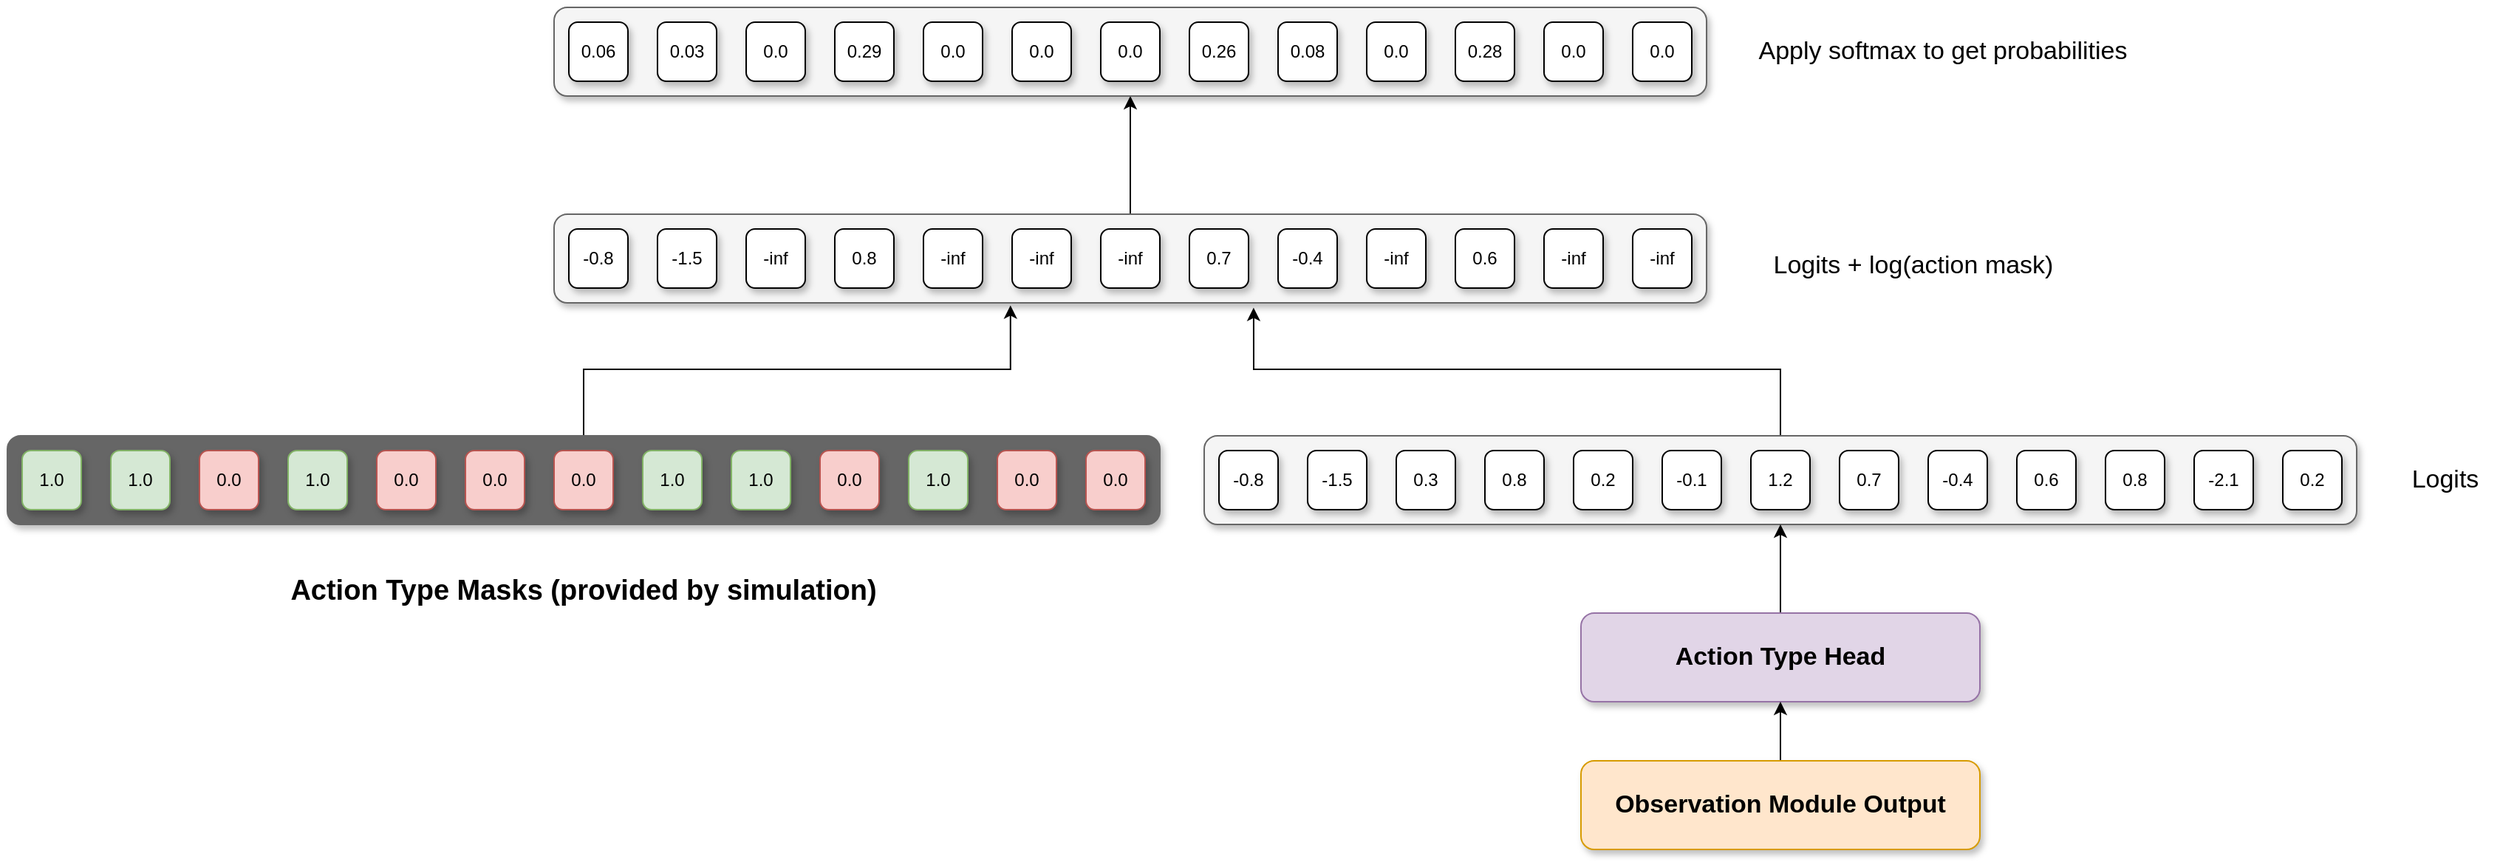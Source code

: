 <mxfile version="16.4.0" type="device"><diagram id="W8Oz_FmGc-VtGxNdQ-9o" name="Page-1"><mxGraphModel dx="2817" dy="1166" grid="1" gridSize="10" guides="1" tooltips="1" connect="1" arrows="1" fold="1" page="1" pageScale="1" pageWidth="827" pageHeight="1169" math="0" shadow="0"><root><mxCell id="0"/><mxCell id="1" parent="0"/><mxCell id="rP5TG7p8pN9az-XyXCjP-48" style="edgeStyle=orthogonalEdgeStyle;rounded=0;orthogonalLoop=1;jettySize=auto;html=1;exitX=0.5;exitY=0;exitDx=0;exitDy=0;entryX=0.607;entryY=1.055;entryDx=0;entryDy=0;entryPerimeter=0;fontSize=19;" parent="1" source="rP5TG7p8pN9az-XyXCjP-14" target="rP5TG7p8pN9az-XyXCjP-33" edge="1"><mxGeometry relative="1" as="geometry"/></mxCell><mxCell id="rP5TG7p8pN9az-XyXCjP-14" value="" style="rounded=1;whiteSpace=wrap;html=1;shadow=1;fillColor=#f5f5f5;fontColor=#333333;strokeColor=#666666;" parent="1" vertex="1"><mxGeometry x="90" y="350" width="780" height="60" as="geometry"/></mxCell><mxCell id="rP5TG7p8pN9az-XyXCjP-1" value="-0.8" style="rounded=1;whiteSpace=wrap;html=1;shadow=1;" parent="1" vertex="1"><mxGeometry x="100" y="360" width="40" height="40" as="geometry"/></mxCell><mxCell id="rP5TG7p8pN9az-XyXCjP-2" value="-1.5" style="rounded=1;whiteSpace=wrap;html=1;shadow=1;" parent="1" vertex="1"><mxGeometry x="160" y="360" width="40" height="40" as="geometry"/></mxCell><mxCell id="rP5TG7p8pN9az-XyXCjP-3" value="0.3" style="rounded=1;whiteSpace=wrap;html=1;shadow=1;" parent="1" vertex="1"><mxGeometry x="220" y="360" width="40" height="40" as="geometry"/></mxCell><mxCell id="rP5TG7p8pN9az-XyXCjP-4" value="0.8" style="rounded=1;whiteSpace=wrap;html=1;shadow=1;" parent="1" vertex="1"><mxGeometry x="280" y="360" width="40" height="40" as="geometry"/></mxCell><mxCell id="rP5TG7p8pN9az-XyXCjP-5" value="0.2" style="rounded=1;whiteSpace=wrap;html=1;shadow=1;" parent="1" vertex="1"><mxGeometry x="340" y="360" width="40" height="40" as="geometry"/></mxCell><mxCell id="rP5TG7p8pN9az-XyXCjP-6" value="-0.1" style="rounded=1;whiteSpace=wrap;html=1;shadow=1;" parent="1" vertex="1"><mxGeometry x="400" y="360" width="40" height="40" as="geometry"/></mxCell><mxCell id="rP5TG7p8pN9az-XyXCjP-7" value="1.2" style="rounded=1;whiteSpace=wrap;html=1;shadow=1;" parent="1" vertex="1"><mxGeometry x="460" y="360" width="40" height="40" as="geometry"/></mxCell><mxCell id="rP5TG7p8pN9az-XyXCjP-8" value="0.7" style="rounded=1;whiteSpace=wrap;html=1;shadow=1;" parent="1" vertex="1"><mxGeometry x="520" y="360" width="40" height="40" as="geometry"/></mxCell><mxCell id="rP5TG7p8pN9az-XyXCjP-9" value="-0.4" style="rounded=1;whiteSpace=wrap;html=1;shadow=1;" parent="1" vertex="1"><mxGeometry x="580" y="360" width="40" height="40" as="geometry"/></mxCell><mxCell id="rP5TG7p8pN9az-XyXCjP-10" value="0.6" style="rounded=1;whiteSpace=wrap;html=1;shadow=1;" parent="1" vertex="1"><mxGeometry x="640" y="360" width="40" height="40" as="geometry"/></mxCell><mxCell id="rP5TG7p8pN9az-XyXCjP-11" value="0.8" style="rounded=1;whiteSpace=wrap;html=1;shadow=1;" parent="1" vertex="1"><mxGeometry x="700" y="360" width="40" height="40" as="geometry"/></mxCell><mxCell id="rP5TG7p8pN9az-XyXCjP-12" value="-2.1" style="rounded=1;whiteSpace=wrap;html=1;shadow=1;" parent="1" vertex="1"><mxGeometry x="760" y="360" width="40" height="40" as="geometry"/></mxCell><mxCell id="rP5TG7p8pN9az-XyXCjP-13" value="0.2" style="rounded=1;whiteSpace=wrap;html=1;shadow=1;" parent="1" vertex="1"><mxGeometry x="820" y="360" width="40" height="40" as="geometry"/></mxCell><mxCell id="rP5TG7p8pN9az-XyXCjP-16" style="edgeStyle=orthogonalEdgeStyle;rounded=0;orthogonalLoop=1;jettySize=auto;html=1;exitX=0.5;exitY=0;exitDx=0;exitDy=0;entryX=0.5;entryY=1;entryDx=0;entryDy=0;fontSize=17;" parent="1" source="rP5TG7p8pN9az-XyXCjP-15" target="rP5TG7p8pN9az-XyXCjP-14" edge="1"><mxGeometry relative="1" as="geometry"/></mxCell><mxCell id="rP5TG7p8pN9az-XyXCjP-15" value="&lt;font style=&quot;font-size: 17px&quot;&gt;&lt;b&gt;Action Type Head&lt;/b&gt;&lt;/font&gt;" style="rounded=1;whiteSpace=wrap;html=1;shadow=1;fillColor=#e1d5e7;strokeColor=#9673a6;" parent="1" vertex="1"><mxGeometry x="345" y="470" width="270" height="60" as="geometry"/></mxCell><mxCell id="rP5TG7p8pN9az-XyXCjP-17" value="Logits" style="text;html=1;strokeColor=none;fillColor=none;align=center;verticalAlign=middle;whiteSpace=wrap;rounded=0;shadow=1;fontSize=17;" parent="1" vertex="1"><mxGeometry x="900" y="365" width="60" height="30" as="geometry"/></mxCell><mxCell id="rP5TG7p8pN9az-XyXCjP-47" style="edgeStyle=orthogonalEdgeStyle;rounded=0;orthogonalLoop=1;jettySize=auto;html=1;exitX=0.5;exitY=0;exitDx=0;exitDy=0;entryX=0.396;entryY=1.029;entryDx=0;entryDy=0;entryPerimeter=0;fontSize=19;" parent="1" source="rP5TG7p8pN9az-XyXCjP-18" target="rP5TG7p8pN9az-XyXCjP-33" edge="1"><mxGeometry relative="1" as="geometry"/></mxCell><mxCell id="rP5TG7p8pN9az-XyXCjP-18" value="" style="rounded=1;whiteSpace=wrap;html=1;shadow=1;fillColor=#666666;fontColor=#333333;strokeColor=#666666;" parent="1" vertex="1"><mxGeometry x="-720" y="350" width="780" height="60" as="geometry"/></mxCell><mxCell id="rP5TG7p8pN9az-XyXCjP-19" value="1.0" style="rounded=1;whiteSpace=wrap;html=1;shadow=1;fillColor=#d5e8d4;strokeColor=#82b366;" parent="1" vertex="1"><mxGeometry x="-710" y="360" width="40" height="40" as="geometry"/></mxCell><mxCell id="rP5TG7p8pN9az-XyXCjP-20" value="1.0" style="rounded=1;whiteSpace=wrap;html=1;shadow=1;fillColor=#d5e8d4;strokeColor=#82b366;" parent="1" vertex="1"><mxGeometry x="-650" y="360" width="40" height="40" as="geometry"/></mxCell><mxCell id="rP5TG7p8pN9az-XyXCjP-21" value="0.0" style="rounded=1;whiteSpace=wrap;html=1;shadow=1;fillColor=#f8cecc;strokeColor=#b85450;" parent="1" vertex="1"><mxGeometry x="-590" y="360" width="40" height="40" as="geometry"/></mxCell><mxCell id="rP5TG7p8pN9az-XyXCjP-22" value="1.0" style="rounded=1;whiteSpace=wrap;html=1;shadow=1;fillColor=#d5e8d4;strokeColor=#82b366;" parent="1" vertex="1"><mxGeometry x="-530" y="360" width="40" height="40" as="geometry"/></mxCell><mxCell id="rP5TG7p8pN9az-XyXCjP-23" value="0.0" style="rounded=1;whiteSpace=wrap;html=1;shadow=1;fillColor=#f8cecc;strokeColor=#b85450;" parent="1" vertex="1"><mxGeometry x="-470" y="360" width="40" height="40" as="geometry"/></mxCell><mxCell id="rP5TG7p8pN9az-XyXCjP-24" value="0.0" style="rounded=1;whiteSpace=wrap;html=1;shadow=1;fillColor=#f8cecc;strokeColor=#b85450;" parent="1" vertex="1"><mxGeometry x="-410" y="360" width="40" height="40" as="geometry"/></mxCell><mxCell id="rP5TG7p8pN9az-XyXCjP-25" value="0.0" style="rounded=1;whiteSpace=wrap;html=1;shadow=1;fillColor=#f8cecc;strokeColor=#b85450;" parent="1" vertex="1"><mxGeometry x="-350" y="360" width="40" height="40" as="geometry"/></mxCell><mxCell id="rP5TG7p8pN9az-XyXCjP-26" value="1.0" style="rounded=1;whiteSpace=wrap;html=1;shadow=1;fillColor=#d5e8d4;strokeColor=#82b366;" parent="1" vertex="1"><mxGeometry x="-290" y="360" width="40" height="40" as="geometry"/></mxCell><mxCell id="rP5TG7p8pN9az-XyXCjP-27" value="1.0" style="rounded=1;whiteSpace=wrap;html=1;shadow=1;fillColor=#d5e8d4;strokeColor=#82b366;" parent="1" vertex="1"><mxGeometry x="-230" y="360" width="40" height="40" as="geometry"/></mxCell><mxCell id="rP5TG7p8pN9az-XyXCjP-28" value="0.0" style="rounded=1;whiteSpace=wrap;html=1;shadow=1;fillColor=#f8cecc;strokeColor=#b85450;" parent="1" vertex="1"><mxGeometry x="-170" y="360" width="40" height="40" as="geometry"/></mxCell><mxCell id="rP5TG7p8pN9az-XyXCjP-29" value="1.0" style="rounded=1;whiteSpace=wrap;html=1;shadow=1;fillColor=#d5e8d4;strokeColor=#82b366;" parent="1" vertex="1"><mxGeometry x="-110" y="360" width="40" height="40" as="geometry"/></mxCell><mxCell id="rP5TG7p8pN9az-XyXCjP-30" value="0.0" style="rounded=1;whiteSpace=wrap;html=1;shadow=1;fillColor=#f8cecc;strokeColor=#b85450;" parent="1" vertex="1"><mxGeometry x="-50" y="360" width="40" height="40" as="geometry"/></mxCell><mxCell id="rP5TG7p8pN9az-XyXCjP-31" value="0.0" style="rounded=1;whiteSpace=wrap;html=1;shadow=1;fillColor=#f8cecc;strokeColor=#b85450;" parent="1" vertex="1"><mxGeometry x="10" y="360" width="40" height="40" as="geometry"/></mxCell><mxCell id="rP5TG7p8pN9az-XyXCjP-32" value="&lt;font style=&quot;font-size: 19px&quot;&gt;&lt;b&gt;Action Type Masks (provided by simulation)&lt;/b&gt;&lt;/font&gt;" style="text;html=1;strokeColor=none;fillColor=none;align=center;verticalAlign=middle;whiteSpace=wrap;rounded=0;shadow=1;fontSize=17;" parent="1" vertex="1"><mxGeometry x="-555" y="440" width="450" height="30" as="geometry"/></mxCell><mxCell id="rP5TG7p8pN9az-XyXCjP-65" style="edgeStyle=orthogonalEdgeStyle;rounded=0;orthogonalLoop=1;jettySize=auto;html=1;exitX=0.5;exitY=0;exitDx=0;exitDy=0;entryX=0.5;entryY=1;entryDx=0;entryDy=0;fontSize=19;" parent="1" source="rP5TG7p8pN9az-XyXCjP-33" target="rP5TG7p8pN9az-XyXCjP-50" edge="1"><mxGeometry relative="1" as="geometry"/></mxCell><mxCell id="rP5TG7p8pN9az-XyXCjP-33" value="" style="rounded=1;whiteSpace=wrap;html=1;shadow=1;fillColor=#f5f5f5;fontColor=#333333;strokeColor=#666666;" parent="1" vertex="1"><mxGeometry x="-350" y="200" width="780" height="60" as="geometry"/></mxCell><mxCell id="rP5TG7p8pN9az-XyXCjP-34" value="-0.8" style="rounded=1;whiteSpace=wrap;html=1;shadow=1;" parent="1" vertex="1"><mxGeometry x="-340" y="210" width="40" height="40" as="geometry"/></mxCell><mxCell id="rP5TG7p8pN9az-XyXCjP-35" value="-1.5" style="rounded=1;whiteSpace=wrap;html=1;shadow=1;" parent="1" vertex="1"><mxGeometry x="-280" y="210" width="40" height="40" as="geometry"/></mxCell><mxCell id="rP5TG7p8pN9az-XyXCjP-36" value="-inf" style="rounded=1;whiteSpace=wrap;html=1;shadow=1;" parent="1" vertex="1"><mxGeometry x="-220" y="210" width="40" height="40" as="geometry"/></mxCell><mxCell id="rP5TG7p8pN9az-XyXCjP-37" value="0.8" style="rounded=1;whiteSpace=wrap;html=1;shadow=1;" parent="1" vertex="1"><mxGeometry x="-160" y="210" width="40" height="40" as="geometry"/></mxCell><mxCell id="rP5TG7p8pN9az-XyXCjP-38" value="-inf" style="rounded=1;whiteSpace=wrap;html=1;shadow=1;" parent="1" vertex="1"><mxGeometry x="-100" y="210" width="40" height="40" as="geometry"/></mxCell><mxCell id="rP5TG7p8pN9az-XyXCjP-39" value="-inf" style="rounded=1;whiteSpace=wrap;html=1;shadow=1;" parent="1" vertex="1"><mxGeometry x="-40" y="210" width="40" height="40" as="geometry"/></mxCell><mxCell id="rP5TG7p8pN9az-XyXCjP-40" value="-inf" style="rounded=1;whiteSpace=wrap;html=1;shadow=1;" parent="1" vertex="1"><mxGeometry x="20" y="210" width="40" height="40" as="geometry"/></mxCell><mxCell id="rP5TG7p8pN9az-XyXCjP-41" value="0.7" style="rounded=1;whiteSpace=wrap;html=1;shadow=1;" parent="1" vertex="1"><mxGeometry x="80" y="210" width="40" height="40" as="geometry"/></mxCell><mxCell id="rP5TG7p8pN9az-XyXCjP-42" value="-0.4" style="rounded=1;whiteSpace=wrap;html=1;shadow=1;" parent="1" vertex="1"><mxGeometry x="140" y="210" width="40" height="40" as="geometry"/></mxCell><mxCell id="rP5TG7p8pN9az-XyXCjP-43" value="-inf" style="rounded=1;whiteSpace=wrap;html=1;shadow=1;" parent="1" vertex="1"><mxGeometry x="200" y="210" width="40" height="40" as="geometry"/></mxCell><mxCell id="rP5TG7p8pN9az-XyXCjP-44" value="0.6" style="rounded=1;whiteSpace=wrap;html=1;shadow=1;" parent="1" vertex="1"><mxGeometry x="260" y="210" width="40" height="40" as="geometry"/></mxCell><mxCell id="rP5TG7p8pN9az-XyXCjP-45" value="-inf" style="rounded=1;whiteSpace=wrap;html=1;shadow=1;" parent="1" vertex="1"><mxGeometry x="320" y="210" width="40" height="40" as="geometry"/></mxCell><mxCell id="rP5TG7p8pN9az-XyXCjP-46" value="-inf" style="rounded=1;whiteSpace=wrap;html=1;shadow=1;" parent="1" vertex="1"><mxGeometry x="380" y="210" width="40" height="40" as="geometry"/></mxCell><mxCell id="rP5TG7p8pN9az-XyXCjP-49" value="Logits + log(action mask)" style="text;html=1;strokeColor=none;fillColor=none;align=center;verticalAlign=middle;whiteSpace=wrap;rounded=0;shadow=1;fontSize=17;" parent="1" vertex="1"><mxGeometry x="460" y="220" width="220" height="30" as="geometry"/></mxCell><mxCell id="rP5TG7p8pN9az-XyXCjP-50" value="" style="rounded=1;whiteSpace=wrap;html=1;shadow=1;fillColor=#f5f5f5;fontColor=#333333;strokeColor=#666666;" parent="1" vertex="1"><mxGeometry x="-350" y="60" width="780" height="60" as="geometry"/></mxCell><mxCell id="rP5TG7p8pN9az-XyXCjP-51" value="0.06" style="rounded=1;whiteSpace=wrap;html=1;shadow=1;" parent="1" vertex="1"><mxGeometry x="-340" y="70" width="40" height="40" as="geometry"/></mxCell><mxCell id="rP5TG7p8pN9az-XyXCjP-52" value="0.03" style="rounded=1;whiteSpace=wrap;html=1;shadow=1;" parent="1" vertex="1"><mxGeometry x="-280" y="70" width="40" height="40" as="geometry"/></mxCell><mxCell id="rP5TG7p8pN9az-XyXCjP-53" value="0.0" style="rounded=1;whiteSpace=wrap;html=1;shadow=1;" parent="1" vertex="1"><mxGeometry x="-220" y="70" width="40" height="40" as="geometry"/></mxCell><mxCell id="rP5TG7p8pN9az-XyXCjP-54" value="0.29" style="rounded=1;whiteSpace=wrap;html=1;shadow=1;" parent="1" vertex="1"><mxGeometry x="-160" y="70" width="40" height="40" as="geometry"/></mxCell><mxCell id="rP5TG7p8pN9az-XyXCjP-55" value="0.0" style="rounded=1;whiteSpace=wrap;html=1;shadow=1;" parent="1" vertex="1"><mxGeometry x="-100" y="70" width="40" height="40" as="geometry"/></mxCell><mxCell id="rP5TG7p8pN9az-XyXCjP-56" value="0.0" style="rounded=1;whiteSpace=wrap;html=1;shadow=1;" parent="1" vertex="1"><mxGeometry x="-40" y="70" width="40" height="40" as="geometry"/></mxCell><mxCell id="rP5TG7p8pN9az-XyXCjP-57" value="0.0" style="rounded=1;whiteSpace=wrap;html=1;shadow=1;" parent="1" vertex="1"><mxGeometry x="20" y="70" width="40" height="40" as="geometry"/></mxCell><mxCell id="rP5TG7p8pN9az-XyXCjP-58" value="0.26" style="rounded=1;whiteSpace=wrap;html=1;shadow=1;" parent="1" vertex="1"><mxGeometry x="80" y="70" width="40" height="40" as="geometry"/></mxCell><mxCell id="rP5TG7p8pN9az-XyXCjP-59" value="0.08" style="rounded=1;whiteSpace=wrap;html=1;shadow=1;" parent="1" vertex="1"><mxGeometry x="140" y="70" width="40" height="40" as="geometry"/></mxCell><mxCell id="rP5TG7p8pN9az-XyXCjP-60" value="0.0" style="rounded=1;whiteSpace=wrap;html=1;shadow=1;" parent="1" vertex="1"><mxGeometry x="200" y="70" width="40" height="40" as="geometry"/></mxCell><mxCell id="rP5TG7p8pN9az-XyXCjP-61" value="0.28" style="rounded=1;whiteSpace=wrap;html=1;shadow=1;" parent="1" vertex="1"><mxGeometry x="260" y="70" width="40" height="40" as="geometry"/></mxCell><mxCell id="rP5TG7p8pN9az-XyXCjP-62" value="0.0" style="rounded=1;whiteSpace=wrap;html=1;shadow=1;" parent="1" vertex="1"><mxGeometry x="320" y="70" width="40" height="40" as="geometry"/></mxCell><mxCell id="rP5TG7p8pN9az-XyXCjP-63" value="0.0" style="rounded=1;whiteSpace=wrap;html=1;shadow=1;" parent="1" vertex="1"><mxGeometry x="380" y="70" width="40" height="40" as="geometry"/></mxCell><mxCell id="rP5TG7p8pN9az-XyXCjP-66" value="Apply softmax to get probabilities" style="text;html=1;strokeColor=none;fillColor=none;align=center;verticalAlign=middle;whiteSpace=wrap;rounded=0;shadow=1;fontSize=17;" parent="1" vertex="1"><mxGeometry x="460" y="75" width="260" height="30" as="geometry"/></mxCell><mxCell id="ZURtDt_wNeBmPJ-R4hCB-2" style="edgeStyle=orthogonalEdgeStyle;rounded=0;orthogonalLoop=1;jettySize=auto;html=1;exitX=0.5;exitY=0;exitDx=0;exitDy=0;entryX=0.5;entryY=1;entryDx=0;entryDy=0;" edge="1" parent="1" source="ZURtDt_wNeBmPJ-R4hCB-1" target="rP5TG7p8pN9az-XyXCjP-15"><mxGeometry relative="1" as="geometry"/></mxCell><mxCell id="ZURtDt_wNeBmPJ-R4hCB-1" value="&lt;font style=&quot;font-size: 17px&quot;&gt;&lt;b&gt;Observation Module Output&lt;/b&gt;&lt;/font&gt;" style="rounded=1;whiteSpace=wrap;html=1;shadow=1;fillColor=#ffe6cc;strokeColor=#d79b00;" vertex="1" parent="1"><mxGeometry x="345" y="570" width="270" height="60" as="geometry"/></mxCell></root></mxGraphModel></diagram></mxfile>